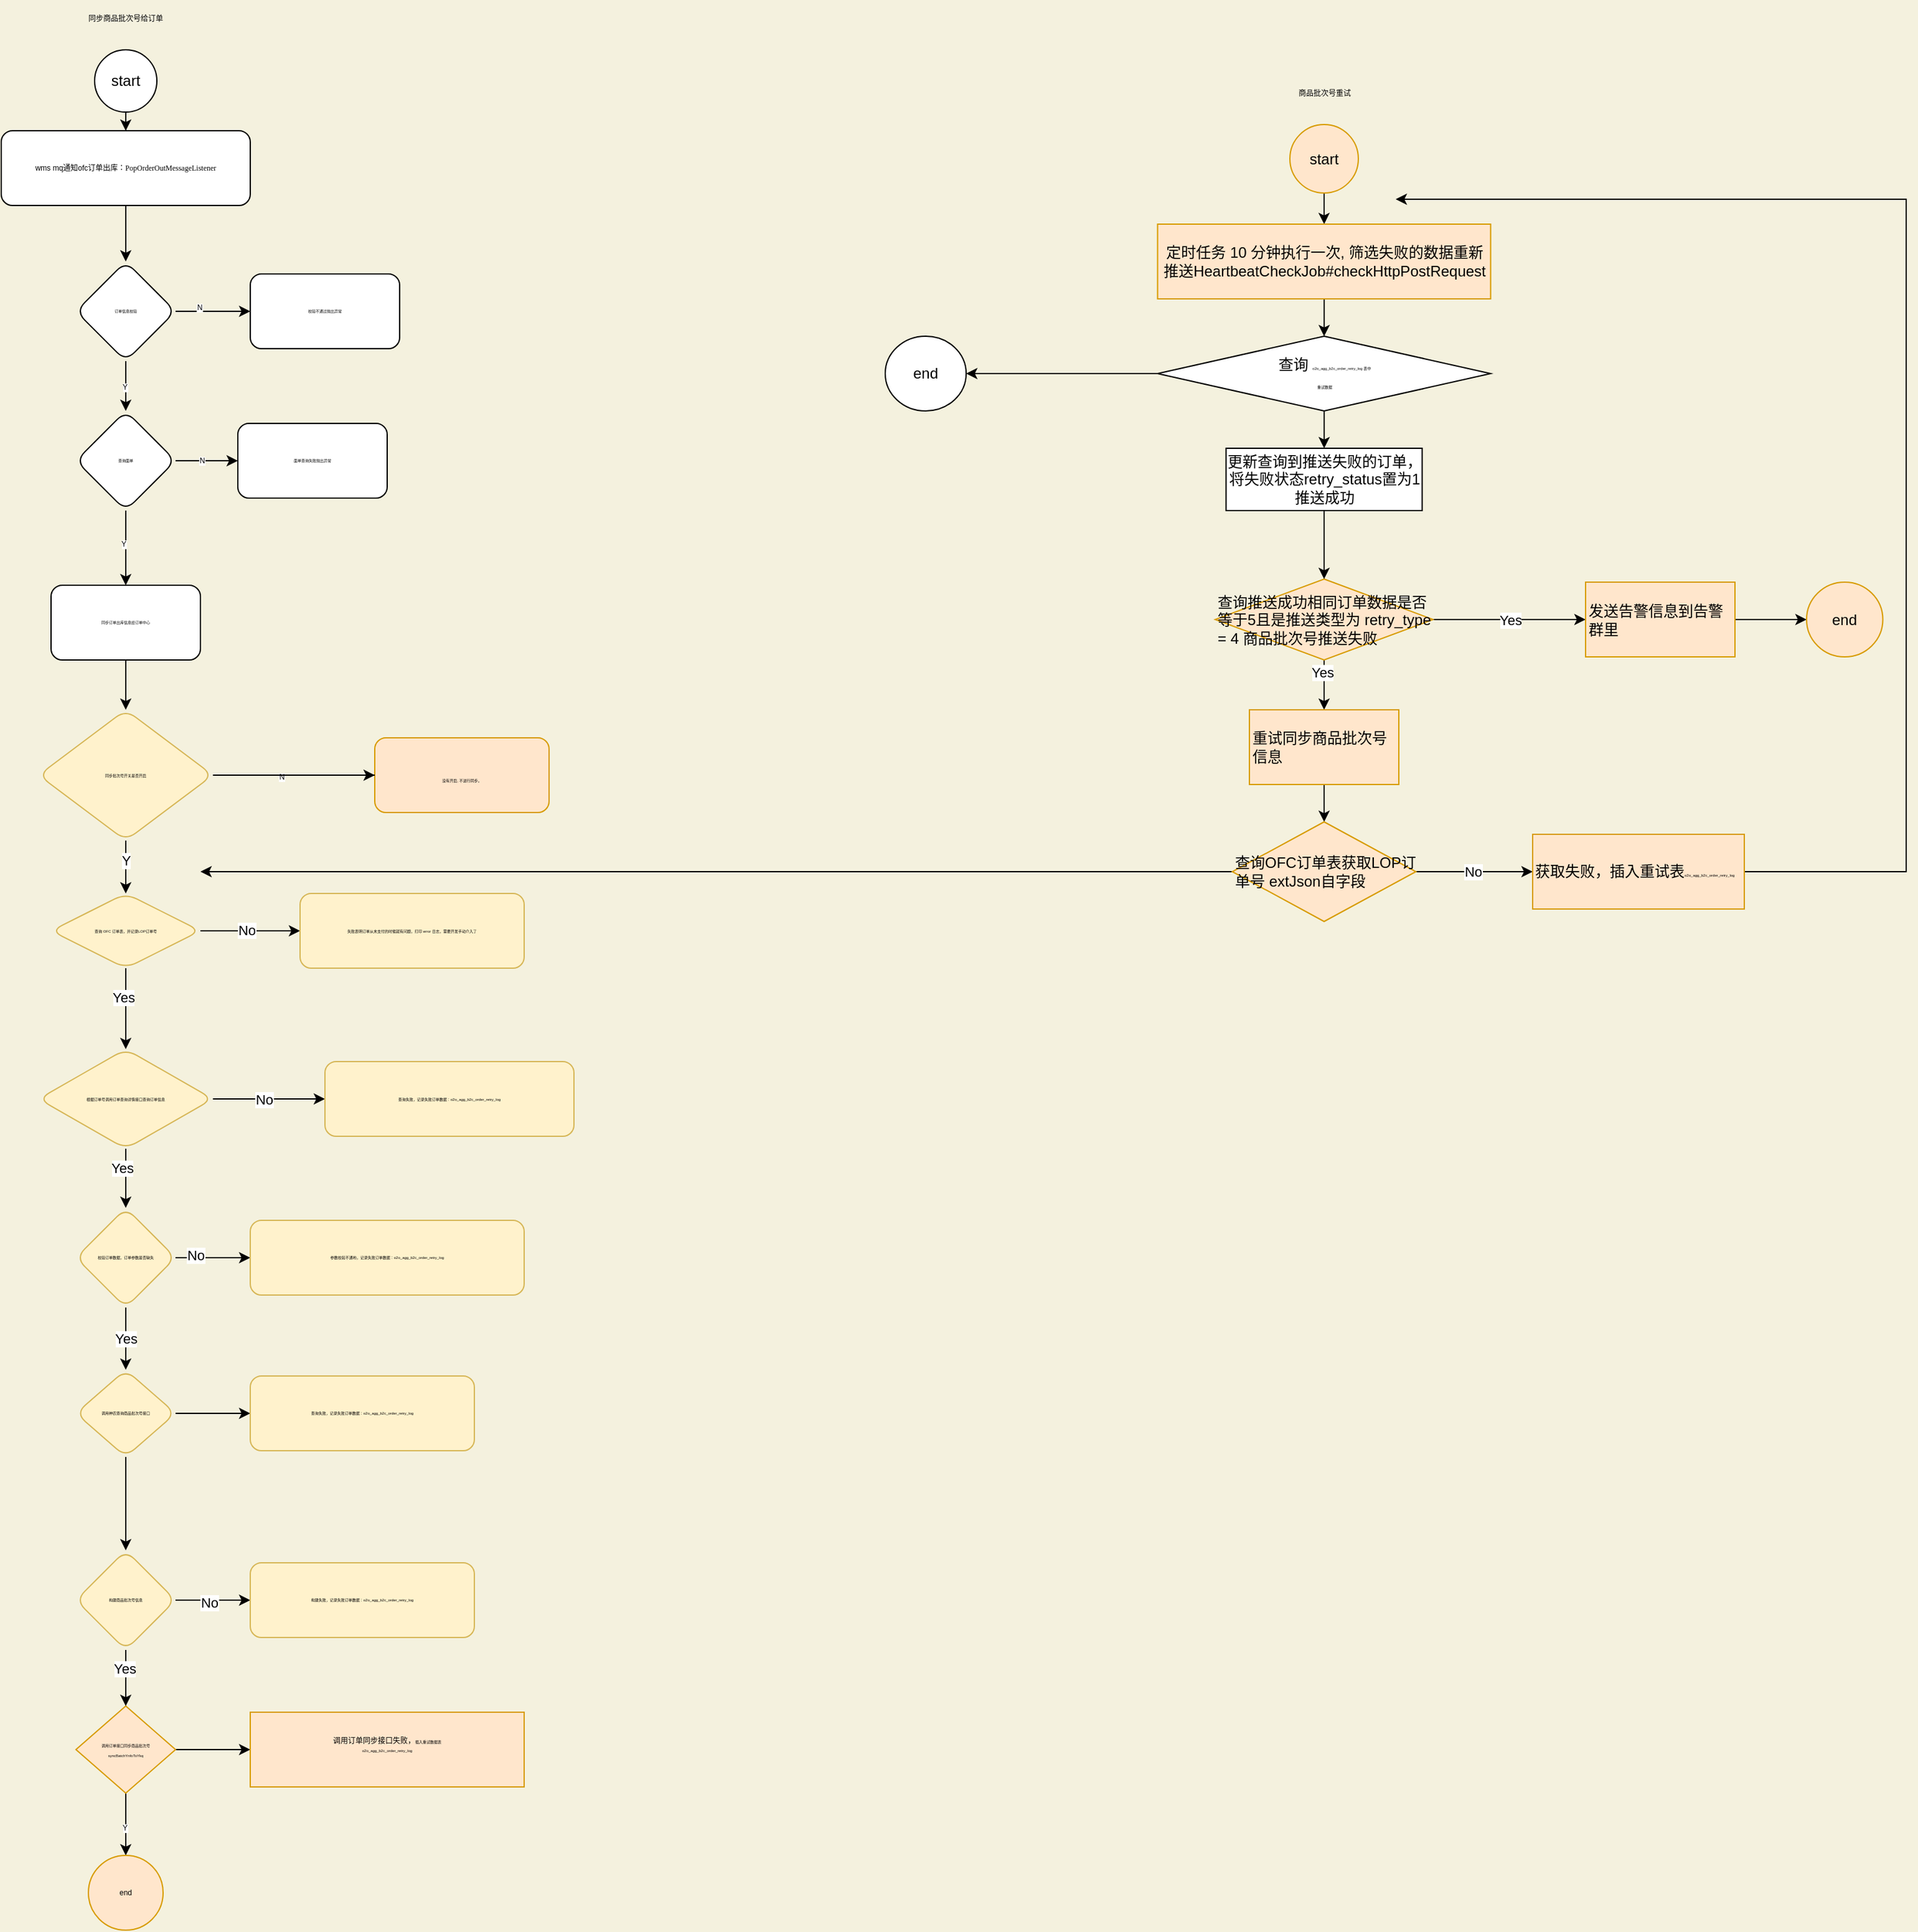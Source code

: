 <mxfile version="20.0.4" type="github">
  <diagram id="hPPo5z7l4vStJg0VCWu4" name="Page-1">
    <mxGraphModel dx="1527" dy="981" grid="1" gridSize="10" guides="1" tooltips="1" connect="1" arrows="1" fold="1" page="1" pageScale="1" pageWidth="827" pageHeight="1169" background="#F4F1DE" math="0" shadow="0">
      <root>
        <mxCell id="0" />
        <mxCell id="1" parent="0" />
        <mxCell id="Ca8lbo5WVvOkltmJ_hnt-3" value="" style="edgeStyle=orthogonalEdgeStyle;rounded=0;orthogonalLoop=1;jettySize=auto;html=1;" parent="1" source="Ca8lbo5WVvOkltmJ_hnt-1" target="Ca8lbo5WVvOkltmJ_hnt-2" edge="1">
          <mxGeometry relative="1" as="geometry" />
        </mxCell>
        <mxCell id="Ca8lbo5WVvOkltmJ_hnt-1" value="start" style="ellipse;whiteSpace=wrap;html=1;aspect=fixed;" parent="1" vertex="1">
          <mxGeometry x="185" y="80" width="50" height="50" as="geometry" />
        </mxCell>
        <mxCell id="Ca8lbo5WVvOkltmJ_hnt-8" value="" style="edgeStyle=orthogonalEdgeStyle;rounded=0;orthogonalLoop=1;jettySize=auto;html=1;fontSize=6;" parent="1" source="Ca8lbo5WVvOkltmJ_hnt-2" target="Ca8lbo5WVvOkltmJ_hnt-7" edge="1">
          <mxGeometry relative="1" as="geometry" />
        </mxCell>
        <mxCell id="Ca8lbo5WVvOkltmJ_hnt-2" value="&lt;font style=&quot;font-size: 6px&quot;&gt;wms mq通知ofc订单出库：&lt;span style=&quot;background-color: rgb(255 , 255 , 255) ; font-family: &amp;#34;menlo&amp;#34; ; font-size: 6px&quot;&gt;PopOrderOutMessageListener&lt;/span&gt;&lt;/font&gt;" style="rounded=1;whiteSpace=wrap;html=1;fontSize=3;" parent="1" vertex="1">
          <mxGeometry x="110" y="145" width="200" height="60" as="geometry" />
        </mxCell>
        <mxCell id="Ca8lbo5WVvOkltmJ_hnt-10" value="" style="edgeStyle=orthogonalEdgeStyle;rounded=0;orthogonalLoop=1;jettySize=auto;html=1;fontSize=6;" parent="1" source="Ca8lbo5WVvOkltmJ_hnt-7" target="Ca8lbo5WVvOkltmJ_hnt-9" edge="1">
          <mxGeometry relative="1" as="geometry" />
        </mxCell>
        <mxCell id="Ca8lbo5WVvOkltmJ_hnt-11" value="N" style="edgeLabel;html=1;align=center;verticalAlign=middle;resizable=0;points=[];fontSize=6;" parent="Ca8lbo5WVvOkltmJ_hnt-10" vertex="1" connectable="0">
          <mxGeometry x="-0.384" y="3" relative="1" as="geometry">
            <mxPoint as="offset" />
          </mxGeometry>
        </mxCell>
        <mxCell id="Ca8lbo5WVvOkltmJ_hnt-20" value="" style="edgeStyle=orthogonalEdgeStyle;rounded=0;orthogonalLoop=1;jettySize=auto;html=1;fontSize=6;" parent="1" source="Ca8lbo5WVvOkltmJ_hnt-7" target="Ca8lbo5WVvOkltmJ_hnt-19" edge="1">
          <mxGeometry relative="1" as="geometry" />
        </mxCell>
        <mxCell id="Ca8lbo5WVvOkltmJ_hnt-51" value="Y" style="edgeLabel;html=1;align=center;verticalAlign=middle;resizable=0;points=[];fontSize=6;" parent="Ca8lbo5WVvOkltmJ_hnt-20" vertex="1" connectable="0">
          <mxGeometry x="0.017" y="-1" relative="1" as="geometry">
            <mxPoint as="offset" />
          </mxGeometry>
        </mxCell>
        <mxCell id="Ca8lbo5WVvOkltmJ_hnt-7" value="订单信息校验" style="rhombus;whiteSpace=wrap;html=1;fontSize=3;rounded=1;" parent="1" vertex="1">
          <mxGeometry x="170" y="250" width="80" height="80" as="geometry" />
        </mxCell>
        <mxCell id="Ca8lbo5WVvOkltmJ_hnt-9" value="校验不通过抛出异常" style="whiteSpace=wrap;html=1;fontSize=3;rounded=1;" parent="1" vertex="1">
          <mxGeometry x="310" y="260" width="120" height="60" as="geometry" />
        </mxCell>
        <mxCell id="Ca8lbo5WVvOkltmJ_hnt-22" value="" style="edgeStyle=orthogonalEdgeStyle;rounded=0;orthogonalLoop=1;jettySize=auto;html=1;fontSize=6;" parent="1" source="Ca8lbo5WVvOkltmJ_hnt-19" target="Ca8lbo5WVvOkltmJ_hnt-21" edge="1">
          <mxGeometry relative="1" as="geometry" />
        </mxCell>
        <mxCell id="Ca8lbo5WVvOkltmJ_hnt-54" value="N" style="edgeLabel;html=1;align=center;verticalAlign=middle;resizable=0;points=[];fontSize=6;" parent="Ca8lbo5WVvOkltmJ_hnt-22" vertex="1" connectable="0">
          <mxGeometry x="-0.173" relative="1" as="geometry">
            <mxPoint as="offset" />
          </mxGeometry>
        </mxCell>
        <mxCell id="Ca8lbo5WVvOkltmJ_hnt-24" value="" style="edgeStyle=orthogonalEdgeStyle;rounded=0;orthogonalLoop=1;jettySize=auto;html=1;fontSize=6;" parent="1" source="Ca8lbo5WVvOkltmJ_hnt-19" target="Ca8lbo5WVvOkltmJ_hnt-23" edge="1">
          <mxGeometry relative="1" as="geometry" />
        </mxCell>
        <mxCell id="Ca8lbo5WVvOkltmJ_hnt-55" value="Y" style="edgeLabel;html=1;align=center;verticalAlign=middle;resizable=0;points=[];fontSize=6;" parent="Ca8lbo5WVvOkltmJ_hnt-24" vertex="1" connectable="0">
          <mxGeometry x="-0.12" y="-2" relative="1" as="geometry">
            <mxPoint as="offset" />
          </mxGeometry>
        </mxCell>
        <mxCell id="Ca8lbo5WVvOkltmJ_hnt-19" value="查询面单" style="rhombus;whiteSpace=wrap;html=1;fontSize=3;rounded=1;" parent="1" vertex="1">
          <mxGeometry x="170" y="370" width="80" height="80" as="geometry" />
        </mxCell>
        <mxCell id="Ca8lbo5WVvOkltmJ_hnt-21" value="面单查询失败抛出异常" style="whiteSpace=wrap;html=1;fontSize=3;rounded=1;" parent="1" vertex="1">
          <mxGeometry x="300" y="380" width="120" height="60" as="geometry" />
        </mxCell>
        <mxCell id="Ca8lbo5WVvOkltmJ_hnt-28" value="" style="edgeStyle=orthogonalEdgeStyle;rounded=0;orthogonalLoop=1;jettySize=auto;html=1;fontSize=6;" parent="1" source="Ca8lbo5WVvOkltmJ_hnt-23" target="Ca8lbo5WVvOkltmJ_hnt-27" edge="1">
          <mxGeometry relative="1" as="geometry" />
        </mxCell>
        <mxCell id="Ca8lbo5WVvOkltmJ_hnt-23" value="同步订单出库信息给订单中心" style="whiteSpace=wrap;html=1;fontSize=3;rounded=1;" parent="1" vertex="1">
          <mxGeometry x="150" y="510" width="120" height="60" as="geometry" />
        </mxCell>
        <mxCell id="Ca8lbo5WVvOkltmJ_hnt-30" value="" style="edgeStyle=orthogonalEdgeStyle;rounded=0;orthogonalLoop=1;jettySize=auto;html=1;fontSize=6;" parent="1" source="Ca8lbo5WVvOkltmJ_hnt-27" target="Ca8lbo5WVvOkltmJ_hnt-29" edge="1">
          <mxGeometry relative="1" as="geometry" />
        </mxCell>
        <mxCell id="Ca8lbo5WVvOkltmJ_hnt-31" value="N" style="edgeLabel;html=1;align=center;verticalAlign=middle;resizable=0;points=[];fontSize=6;" parent="Ca8lbo5WVvOkltmJ_hnt-30" vertex="1" connectable="0">
          <mxGeometry x="-0.151" relative="1" as="geometry">
            <mxPoint y="1" as="offset" />
          </mxGeometry>
        </mxCell>
        <mxCell id="tTkEiqOZEx_asm7Vwfps-5" value="" style="edgeStyle=orthogonalEdgeStyle;rounded=0;orthogonalLoop=1;jettySize=auto;html=1;" edge="1" parent="1" source="Ca8lbo5WVvOkltmJ_hnt-27" target="tTkEiqOZEx_asm7Vwfps-4">
          <mxGeometry relative="1" as="geometry" />
        </mxCell>
        <mxCell id="tTkEiqOZEx_asm7Vwfps-7" value="Y" style="edgeLabel;html=1;align=center;verticalAlign=middle;resizable=0;points=[];" vertex="1" connectable="0" parent="tTkEiqOZEx_asm7Vwfps-5">
          <mxGeometry x="-0.247" relative="1" as="geometry">
            <mxPoint as="offset" />
          </mxGeometry>
        </mxCell>
        <mxCell id="Ca8lbo5WVvOkltmJ_hnt-27" value="同步批次号开关是否开启" style="rhombus;whiteSpace=wrap;html=1;fontSize=3;rounded=1;fillColor=#fff2cc;strokeColor=#d6b656;" parent="1" vertex="1">
          <mxGeometry x="140" y="610" width="140" height="105" as="geometry" />
        </mxCell>
        <mxCell id="tTkEiqOZEx_asm7Vwfps-21" value="" style="edgeStyle=orthogonalEdgeStyle;rounded=0;orthogonalLoop=1;jettySize=auto;html=1;" edge="1" parent="1" source="Ca8lbo5WVvOkltmJ_hnt-45" target="tTkEiqOZEx_asm7Vwfps-20">
          <mxGeometry relative="1" as="geometry" />
        </mxCell>
        <mxCell id="tTkEiqOZEx_asm7Vwfps-34" value="" style="edgeStyle=orthogonalEdgeStyle;rounded=0;orthogonalLoop=1;jettySize=auto;html=1;" edge="1" parent="1" source="Ca8lbo5WVvOkltmJ_hnt-45" target="tTkEiqOZEx_asm7Vwfps-33">
          <mxGeometry relative="1" as="geometry" />
        </mxCell>
        <mxCell id="Ca8lbo5WVvOkltmJ_hnt-45" value="调用神农查询商品批次号接口" style="rhombus;whiteSpace=wrap;html=1;fontSize=3;fillColor=#fff2cc;strokeColor=#d6b656;rounded=1;" parent="1" vertex="1">
          <mxGeometry x="170" y="1140" width="80" height="70" as="geometry" />
        </mxCell>
        <mxCell id="Ca8lbo5WVvOkltmJ_hnt-29" value="没有开启, 不进行同步。&lt;span style=&quot;background-color: rgb(255 , 255 , 255) ; font-family: &amp;quot;menlo&amp;quot; ; font-size: 9.8pt&quot;&gt;&lt;br&gt;&lt;/span&gt;" style="whiteSpace=wrap;html=1;fontSize=3;rounded=1;fillColor=#ffe6cc;strokeColor=#d79b00;" parent="1" vertex="1">
          <mxGeometry x="410" y="632.5" width="140" height="60" as="geometry" />
        </mxCell>
        <mxCell id="Ca8lbo5WVvOkltmJ_hnt-52" value="" style="edgeStyle=orthogonalEdgeStyle;rounded=0;orthogonalLoop=1;jettySize=auto;html=1;fontSize=6;endArrow=none;" parent="1" source="Ca8lbo5WVvOkltmJ_hnt-27" target="Ca8lbo5WVvOkltmJ_hnt-29" edge="1">
          <mxGeometry relative="1" as="geometry">
            <mxPoint x="279.968" y="662.476" as="sourcePoint" />
            <mxPoint x="1210" y="185" as="targetPoint" />
          </mxGeometry>
        </mxCell>
        <mxCell id="Ca8lbo5WVvOkltmJ_hnt-61" style="edgeStyle=orthogonalEdgeStyle;rounded=0;orthogonalLoop=1;jettySize=auto;html=1;entryX=0.5;entryY=0;entryDx=0;entryDy=0;fontSize=6;exitX=0.5;exitY=1;exitDx=0;exitDy=0;" parent="1" source="Ca8lbo5WVvOkltmJ_hnt-70" target="Ca8lbo5WVvOkltmJ_hnt-65" edge="1">
          <mxGeometry relative="1" as="geometry">
            <mxPoint x="210" y="1480" as="sourcePoint" />
          </mxGeometry>
        </mxCell>
        <mxCell id="Ca8lbo5WVvOkltmJ_hnt-62" value="Y" style="edgeLabel;html=1;align=center;verticalAlign=middle;resizable=0;points=[];fontSize=6;" parent="Ca8lbo5WVvOkltmJ_hnt-61" vertex="1" connectable="0">
          <mxGeometry x="0.102" y="-1" relative="1" as="geometry">
            <mxPoint as="offset" />
          </mxGeometry>
        </mxCell>
        <mxCell id="Ca8lbo5WVvOkltmJ_hnt-65" value="end" style="ellipse;whiteSpace=wrap;html=1;aspect=fixed;fontSize=6;fillColor=#ffe6cc;strokeColor=#d79b00;" parent="1" vertex="1">
          <mxGeometry x="180" y="1530" width="60" height="60" as="geometry" />
        </mxCell>
        <mxCell id="tTkEiqOZEx_asm7Vwfps-19" value="" style="edgeStyle=orthogonalEdgeStyle;rounded=0;orthogonalLoop=1;jettySize=auto;html=1;" edge="1" parent="1" source="Ca8lbo5WVvOkltmJ_hnt-70" target="tTkEiqOZEx_asm7Vwfps-18">
          <mxGeometry relative="1" as="geometry" />
        </mxCell>
        <mxCell id="Ca8lbo5WVvOkltmJ_hnt-70" value="&lt;span style=&quot;font-size: 3px&quot;&gt;调用订单接口同步商品批次号&lt;/span&gt;&lt;br style=&quot;font-size: 3px&quot;&gt;&lt;span style=&quot;font-size: 3px&quot;&gt;syncBatchYnfoToYkq&lt;/span&gt;" style="rhombus;whiteSpace=wrap;html=1;fontSize=6;fillColor=#ffe6cc;strokeColor=#d79b00;" parent="1" vertex="1">
          <mxGeometry x="170" y="1410" width="80" height="70" as="geometry" />
        </mxCell>
        <mxCell id="Ca8lbo5WVvOkltmJ_hnt-79" value="" style="edgeStyle=orthogonalEdgeStyle;rounded=0;orthogonalLoop=1;jettySize=auto;html=1;fontSize=6;" parent="1" source="Ca8lbo5WVvOkltmJ_hnt-74" target="Ca8lbo5WVvOkltmJ_hnt-78" edge="1">
          <mxGeometry relative="1" as="geometry" />
        </mxCell>
        <mxCell id="Ca8lbo5WVvOkltmJ_hnt-74" value="start" style="ellipse;whiteSpace=wrap;html=1;aspect=fixed;fillColor=#ffe6cc;strokeColor=#d79b00;" parent="1" vertex="1">
          <mxGeometry x="1145" y="140" width="55" height="55" as="geometry" />
        </mxCell>
        <mxCell id="Ca8lbo5WVvOkltmJ_hnt-76" value="同步商品批次号给订单" style="text;html=1;strokeColor=none;fillColor=none;align=center;verticalAlign=middle;whiteSpace=wrap;rounded=0;fontSize=6;" parent="1" vertex="1">
          <mxGeometry x="145" y="40" width="130" height="30" as="geometry" />
        </mxCell>
        <mxCell id="Ca8lbo5WVvOkltmJ_hnt-77" value="商品批次号重试" style="text;html=1;strokeColor=none;fillColor=none;align=center;verticalAlign=middle;whiteSpace=wrap;rounded=0;fontSize=6;" parent="1" vertex="1">
          <mxGeometry x="1107.5" y="100" width="130" height="30" as="geometry" />
        </mxCell>
        <mxCell id="GC9s0GSLsCd2T-HA-3s1-24" value="" style="edgeStyle=orthogonalEdgeStyle;rounded=0;orthogonalLoop=1;jettySize=auto;html=1;fontSize=6;entryX=0.5;entryY=0;entryDx=0;entryDy=0;" parent="1" source="Ca8lbo5WVvOkltmJ_hnt-78" target="tTkEiqOZEx_asm7Vwfps-40" edge="1">
          <mxGeometry relative="1" as="geometry">
            <mxPoint x="1172.5" y="320" as="targetPoint" />
          </mxGeometry>
        </mxCell>
        <mxCell id="Ca8lbo5WVvOkltmJ_hnt-78" value="定时任务 10 分钟执行一次, 筛选失败的数据重新推送HeartbeatCheckJob#checkHttpPostRequest" style="whiteSpace=wrap;html=1;fillColor=#ffe6cc;strokeColor=#d79b00;" parent="1" vertex="1">
          <mxGeometry x="1038.75" y="220" width="267.5" height="60" as="geometry" />
        </mxCell>
        <mxCell id="tTkEiqOZEx_asm7Vwfps-47" value="Yes" style="edgeStyle=orthogonalEdgeStyle;rounded=0;orthogonalLoop=1;jettySize=auto;html=1;exitX=1;exitY=0.5;exitDx=0;exitDy=0;" edge="1" parent="1" source="GC9s0GSLsCd2T-HA-3s1-36" target="GC9s0GSLsCd2T-HA-3s1-53">
          <mxGeometry relative="1" as="geometry" />
        </mxCell>
        <mxCell id="tTkEiqOZEx_asm7Vwfps-54" value="" style="edgeStyle=orthogonalEdgeStyle;rounded=0;orthogonalLoop=1;jettySize=auto;html=1;" edge="1" parent="1" source="GC9s0GSLsCd2T-HA-3s1-36" target="tTkEiqOZEx_asm7Vwfps-53">
          <mxGeometry relative="1" as="geometry" />
        </mxCell>
        <mxCell id="tTkEiqOZEx_asm7Vwfps-55" value="Yes" style="edgeLabel;html=1;align=center;verticalAlign=middle;resizable=0;points=[];" vertex="1" connectable="0" parent="tTkEiqOZEx_asm7Vwfps-54">
          <mxGeometry x="-0.521" y="-2" relative="1" as="geometry">
            <mxPoint as="offset" />
          </mxGeometry>
        </mxCell>
        <mxCell id="GC9s0GSLsCd2T-HA-3s1-36" value="查询推送成功相同订单数据是否等于5且是推送类型为 retry_type = 4 商品批次号推送失败" style="rhombus;whiteSpace=wrap;html=1;align=left;fillColor=#ffe6cc;strokeColor=#d79b00;" parent="1" vertex="1">
          <mxGeometry x="1085" y="505" width="175" height="65" as="geometry" />
        </mxCell>
        <mxCell id="tTkEiqOZEx_asm7Vwfps-45" style="edgeStyle=orthogonalEdgeStyle;rounded=0;orthogonalLoop=1;jettySize=auto;html=1;exitX=1;exitY=0.5;exitDx=0;exitDy=0;entryX=0;entryY=0.5;entryDx=0;entryDy=0;" edge="1" parent="1" source="GC9s0GSLsCd2T-HA-3s1-53" target="GC9s0GSLsCd2T-HA-3s1-57">
          <mxGeometry relative="1" as="geometry" />
        </mxCell>
        <mxCell id="GC9s0GSLsCd2T-HA-3s1-53" value="发送告警信息到告警群里" style="whiteSpace=wrap;html=1;align=left;fillColor=#ffe6cc;strokeColor=#d79b00;" parent="1" vertex="1">
          <mxGeometry x="1382.5" y="507.5" width="120" height="60" as="geometry" />
        </mxCell>
        <mxCell id="GC9s0GSLsCd2T-HA-3s1-57" value="end" style="ellipse;whiteSpace=wrap;html=1;align=center;fillColor=#ffe6cc;strokeColor=#d79b00;" parent="1" vertex="1">
          <mxGeometry x="1560" y="507.5" width="61.25" height="60" as="geometry" />
        </mxCell>
        <mxCell id="tTkEiqOZEx_asm7Vwfps-9" value="" style="edgeStyle=orthogonalEdgeStyle;rounded=0;orthogonalLoop=1;jettySize=auto;html=1;" edge="1" parent="1" source="tTkEiqOZEx_asm7Vwfps-4" target="tTkEiqOZEx_asm7Vwfps-8">
          <mxGeometry relative="1" as="geometry" />
        </mxCell>
        <mxCell id="tTkEiqOZEx_asm7Vwfps-25" value="No" style="edgeLabel;html=1;align=center;verticalAlign=middle;resizable=0;points=[];" vertex="1" connectable="0" parent="tTkEiqOZEx_asm7Vwfps-9">
          <mxGeometry x="-0.075" y="2" relative="1" as="geometry">
            <mxPoint y="1" as="offset" />
          </mxGeometry>
        </mxCell>
        <mxCell id="tTkEiqOZEx_asm7Vwfps-13" value="" style="edgeStyle=orthogonalEdgeStyle;rounded=0;orthogonalLoop=1;jettySize=auto;html=1;" edge="1" parent="1" source="tTkEiqOZEx_asm7Vwfps-4" target="tTkEiqOZEx_asm7Vwfps-12">
          <mxGeometry relative="1" as="geometry" />
        </mxCell>
        <mxCell id="tTkEiqOZEx_asm7Vwfps-26" value="Yes" style="edgeLabel;html=1;align=center;verticalAlign=middle;resizable=0;points=[];" vertex="1" connectable="0" parent="tTkEiqOZEx_asm7Vwfps-13">
          <mxGeometry x="-0.308" y="-2" relative="1" as="geometry">
            <mxPoint y="1" as="offset" />
          </mxGeometry>
        </mxCell>
        <mxCell id="tTkEiqOZEx_asm7Vwfps-4" value="查询 OFC 订单表，并记录LOP订单号" style="rhombus;whiteSpace=wrap;html=1;fontSize=3;fillColor=#fff2cc;strokeColor=#d6b656;rounded=1;" vertex="1" parent="1">
          <mxGeometry x="150" y="757.5" width="120" height="60" as="geometry" />
        </mxCell>
        <mxCell id="tTkEiqOZEx_asm7Vwfps-8" value="失败表明订单从未支付的时候就有问题，打印 error 日志，需要开发手动介入了" style="whiteSpace=wrap;html=1;fontSize=3;fillColor=#fff2cc;strokeColor=#d6b656;rounded=1;" vertex="1" parent="1">
          <mxGeometry x="350" y="757.5" width="180" height="60" as="geometry" />
        </mxCell>
        <mxCell id="tTkEiqOZEx_asm7Vwfps-17" value="" style="edgeStyle=orthogonalEdgeStyle;rounded=0;orthogonalLoop=1;jettySize=auto;html=1;" edge="1" parent="1" source="tTkEiqOZEx_asm7Vwfps-12" target="tTkEiqOZEx_asm7Vwfps-16">
          <mxGeometry relative="1" as="geometry" />
        </mxCell>
        <mxCell id="tTkEiqOZEx_asm7Vwfps-27" value="No" style="edgeLabel;html=1;align=center;verticalAlign=middle;resizable=0;points=[];" vertex="1" connectable="0" parent="tTkEiqOZEx_asm7Vwfps-17">
          <mxGeometry x="-0.089" y="1" relative="1" as="geometry">
            <mxPoint y="1" as="offset" />
          </mxGeometry>
        </mxCell>
        <mxCell id="tTkEiqOZEx_asm7Vwfps-23" value="" style="edgeStyle=orthogonalEdgeStyle;rounded=0;orthogonalLoop=1;jettySize=auto;html=1;" edge="1" parent="1" source="tTkEiqOZEx_asm7Vwfps-12" target="tTkEiqOZEx_asm7Vwfps-22">
          <mxGeometry relative="1" as="geometry" />
        </mxCell>
        <mxCell id="tTkEiqOZEx_asm7Vwfps-28" value="Yes" style="edgeLabel;html=1;align=center;verticalAlign=middle;resizable=0;points=[];" vertex="1" connectable="0" parent="tTkEiqOZEx_asm7Vwfps-23">
          <mxGeometry x="-0.39" y="-3" relative="1" as="geometry">
            <mxPoint y="1" as="offset" />
          </mxGeometry>
        </mxCell>
        <mxCell id="tTkEiqOZEx_asm7Vwfps-12" value="根据订单号调用订单查询详情接口查询订单信息" style="rhombus;whiteSpace=wrap;html=1;fontSize=3;fillColor=#fff2cc;strokeColor=#d6b656;rounded=1;" vertex="1" parent="1">
          <mxGeometry x="140" y="882.5" width="140" height="80" as="geometry" />
        </mxCell>
        <mxCell id="tTkEiqOZEx_asm7Vwfps-16" value="查询失败，记录失败订单数据：o2o_agg_b2c_order_retry_log" style="whiteSpace=wrap;html=1;fontSize=3;fillColor=#fff2cc;strokeColor=#d6b656;rounded=1;" vertex="1" parent="1">
          <mxGeometry x="370" y="892.5" width="200" height="60" as="geometry" />
        </mxCell>
        <mxCell id="tTkEiqOZEx_asm7Vwfps-18" value="&lt;span style=&quot;font-weight: 400;&quot;&gt;调用订单同步接口失败，&lt;/span&gt;&lt;span style=&quot;font-size: 3px; font-weight: 400;&quot;&gt;插入重试数据表&lt;br&gt;&lt;/span&gt;&lt;span style=&quot;font-size: 3px; font-weight: 400;&quot;&gt;o2o_agg_b2c_order_retry_log&lt;/span&gt;&lt;br style=&quot;font-size: 3px; font-weight: 400;&quot;&gt;&lt;span style=&quot;font-weight: 400; color: rgba(0, 0, 0, 0); font-family: monospace; font-size: 0px; text-align: start;&quot;&gt;%3CmxGraphModel%3E%3Croot%3E%3CmxCell%20id%3D%220%22%2F%3E%3CmxCell%20id%3D%221%22%20parent%3D%220%22%2F%3E%3CmxCell%20id%3D%222%22%20value%3D%22%E6%9F%A5%E8%AF%A2%E5%A4%B1%E8%B4%A5%EF%BC%8C%E8%AE%B0%E5%BD%95%E5%A4%B1%E8%B4%A5%E8%AE%A2%E5%8D%95%E6%95%B0%E6%8D%AE%EF%BC%9Ao2o_agg_b2c_order_retry_log%22%20style%3D%22whiteSpace%3Dwrap%3Bhtml%3D1%3BfontSize%3D3%3BfillColor%3D%23fff2cc%3BstrokeColor%3D%23d6b656%3Brounded%3D1%3B%22%20vertex%3D%221%22%20parent%3D%221%22%3E%3CmxGeometry%20x%3D%22370%22%20y%3D%22892.5%22%20width%3D%22200%22%20height%3D%2260%22%20as%3D%22geometry%22%2F%3E%3C%2FmxCell%3E%3C%2Froot%3E%3C%2FmxGraphModel&lt;/span&gt;" style="whiteSpace=wrap;html=1;fontSize=6;fillColor=#ffe6cc;strokeColor=#d79b00;fontStyle=1" vertex="1" parent="1">
          <mxGeometry x="310" y="1415" width="220" height="60" as="geometry" />
        </mxCell>
        <mxCell id="tTkEiqOZEx_asm7Vwfps-20" value="查询失败，记录失败订单数据：o2o_agg_b2c_order_retry_log" style="whiteSpace=wrap;html=1;fontSize=3;fillColor=#fff2cc;strokeColor=#d6b656;rounded=1;" vertex="1" parent="1">
          <mxGeometry x="310" y="1145" width="180" height="60" as="geometry" />
        </mxCell>
        <mxCell id="tTkEiqOZEx_asm7Vwfps-30" value="" style="edgeStyle=orthogonalEdgeStyle;rounded=0;orthogonalLoop=1;jettySize=auto;html=1;" edge="1" parent="1" source="tTkEiqOZEx_asm7Vwfps-22" target="tTkEiqOZEx_asm7Vwfps-29">
          <mxGeometry relative="1" as="geometry" />
        </mxCell>
        <mxCell id="tTkEiqOZEx_asm7Vwfps-31" value="No" style="edgeLabel;html=1;align=center;verticalAlign=middle;resizable=0;points=[];" vertex="1" connectable="0" parent="tTkEiqOZEx_asm7Vwfps-30">
          <mxGeometry x="-0.467" y="2" relative="1" as="geometry">
            <mxPoint as="offset" />
          </mxGeometry>
        </mxCell>
        <mxCell id="tTkEiqOZEx_asm7Vwfps-32" value="Yes" style="edgeStyle=orthogonalEdgeStyle;rounded=0;orthogonalLoop=1;jettySize=auto;html=1;exitX=0.5;exitY=1;exitDx=0;exitDy=0;" edge="1" parent="1" source="tTkEiqOZEx_asm7Vwfps-22" target="Ca8lbo5WVvOkltmJ_hnt-45">
          <mxGeometry relative="1" as="geometry" />
        </mxCell>
        <mxCell id="tTkEiqOZEx_asm7Vwfps-22" value="校验订单数据，订单参数是否缺失" style="rhombus;whiteSpace=wrap;html=1;fontSize=3;fillColor=#fff2cc;strokeColor=#d6b656;rounded=1;" vertex="1" parent="1">
          <mxGeometry x="170" y="1010" width="80" height="80" as="geometry" />
        </mxCell>
        <mxCell id="tTkEiqOZEx_asm7Vwfps-29" value="参数校验不通哟，记录失败订单数据：o2o_agg_b2c_order_retry_log" style="whiteSpace=wrap;html=1;fontSize=3;fillColor=#fff2cc;strokeColor=#d6b656;rounded=1;" vertex="1" parent="1">
          <mxGeometry x="310" y="1020" width="220" height="60" as="geometry" />
        </mxCell>
        <mxCell id="tTkEiqOZEx_asm7Vwfps-36" value="" style="edgeStyle=orthogonalEdgeStyle;rounded=0;orthogonalLoop=1;jettySize=auto;html=1;" edge="1" parent="1" source="tTkEiqOZEx_asm7Vwfps-33" target="tTkEiqOZEx_asm7Vwfps-35">
          <mxGeometry relative="1" as="geometry" />
        </mxCell>
        <mxCell id="tTkEiqOZEx_asm7Vwfps-38" value="No" style="edgeLabel;html=1;align=center;verticalAlign=middle;resizable=0;points=[];" vertex="1" connectable="0" parent="tTkEiqOZEx_asm7Vwfps-36">
          <mxGeometry x="-0.1" y="-2" relative="1" as="geometry">
            <mxPoint as="offset" />
          </mxGeometry>
        </mxCell>
        <mxCell id="tTkEiqOZEx_asm7Vwfps-37" style="edgeStyle=orthogonalEdgeStyle;rounded=0;orthogonalLoop=1;jettySize=auto;html=1;exitX=0.5;exitY=1;exitDx=0;exitDy=0;entryX=0.5;entryY=0;entryDx=0;entryDy=0;" edge="1" parent="1" source="tTkEiqOZEx_asm7Vwfps-33" target="Ca8lbo5WVvOkltmJ_hnt-70">
          <mxGeometry relative="1" as="geometry" />
        </mxCell>
        <mxCell id="tTkEiqOZEx_asm7Vwfps-39" value="Yes" style="edgeLabel;html=1;align=center;verticalAlign=middle;resizable=0;points=[];" vertex="1" connectable="0" parent="tTkEiqOZEx_asm7Vwfps-37">
          <mxGeometry x="-0.354" y="-1" relative="1" as="geometry">
            <mxPoint as="offset" />
          </mxGeometry>
        </mxCell>
        <mxCell id="tTkEiqOZEx_asm7Vwfps-33" value="构建商品批次号信息" style="rhombus;whiteSpace=wrap;html=1;fontSize=3;fillColor=#fff2cc;strokeColor=#d6b656;rounded=1;" vertex="1" parent="1">
          <mxGeometry x="170" y="1285" width="80" height="80" as="geometry" />
        </mxCell>
        <mxCell id="tTkEiqOZEx_asm7Vwfps-35" value="构建失败，记录失败订单数据：o2o_agg_b2c_order_retry_log" style="whiteSpace=wrap;html=1;fontSize=3;fillColor=#fff2cc;strokeColor=#d6b656;rounded=1;" vertex="1" parent="1">
          <mxGeometry x="310" y="1295" width="180" height="60" as="geometry" />
        </mxCell>
        <mxCell id="tTkEiqOZEx_asm7Vwfps-43" value="" style="edgeStyle=orthogonalEdgeStyle;rounded=0;orthogonalLoop=1;jettySize=auto;html=1;" edge="1" parent="1" source="tTkEiqOZEx_asm7Vwfps-40" target="tTkEiqOZEx_asm7Vwfps-42">
          <mxGeometry relative="1" as="geometry" />
        </mxCell>
        <mxCell id="tTkEiqOZEx_asm7Vwfps-50" value="" style="edgeStyle=orthogonalEdgeStyle;rounded=0;orthogonalLoop=1;jettySize=auto;html=1;" edge="1" parent="1" source="tTkEiqOZEx_asm7Vwfps-40" target="tTkEiqOZEx_asm7Vwfps-49">
          <mxGeometry relative="1" as="geometry" />
        </mxCell>
        <mxCell id="tTkEiqOZEx_asm7Vwfps-40" value="查询&amp;nbsp;&lt;span style=&quot;font-size: 3px;&quot;&gt;o2o_agg_b2c_order_retry_log 表中&lt;br&gt;重试数据&lt;br&gt;&lt;/span&gt;" style="rhombus;whiteSpace=wrap;html=1;" vertex="1" parent="1">
          <mxGeometry x="1038.75" y="310" width="267.5" height="60" as="geometry" />
        </mxCell>
        <mxCell id="tTkEiqOZEx_asm7Vwfps-44" style="edgeStyle=orthogonalEdgeStyle;rounded=0;orthogonalLoop=1;jettySize=auto;html=1;exitX=0.5;exitY=1;exitDx=0;exitDy=0;entryX=0.5;entryY=0;entryDx=0;entryDy=0;" edge="1" parent="1" source="tTkEiqOZEx_asm7Vwfps-42" target="GC9s0GSLsCd2T-HA-3s1-36">
          <mxGeometry relative="1" as="geometry" />
        </mxCell>
        <mxCell id="tTkEiqOZEx_asm7Vwfps-42" value="更新查询到推送失败的订单，将失败状态retry_status置为1推送成功" style="whiteSpace=wrap;html=1;" vertex="1" parent="1">
          <mxGeometry x="1093.75" y="400" width="157.5" height="50" as="geometry" />
        </mxCell>
        <mxCell id="tTkEiqOZEx_asm7Vwfps-49" value="end" style="ellipse;whiteSpace=wrap;html=1;" vertex="1" parent="1">
          <mxGeometry x="820" y="310" width="65" height="60" as="geometry" />
        </mxCell>
        <mxCell id="tTkEiqOZEx_asm7Vwfps-57" value="" style="edgeStyle=orthogonalEdgeStyle;rounded=0;orthogonalLoop=1;jettySize=auto;html=1;" edge="1" parent="1" source="tTkEiqOZEx_asm7Vwfps-53" target="tTkEiqOZEx_asm7Vwfps-56">
          <mxGeometry relative="1" as="geometry" />
        </mxCell>
        <mxCell id="tTkEiqOZEx_asm7Vwfps-53" value="重试同步商品批次号信息" style="whiteSpace=wrap;html=1;align=left;fillColor=#ffe6cc;strokeColor=#d79b00;" vertex="1" parent="1">
          <mxGeometry x="1112.5" y="610" width="120" height="60" as="geometry" />
        </mxCell>
        <mxCell id="tTkEiqOZEx_asm7Vwfps-59" value="" style="edgeStyle=orthogonalEdgeStyle;rounded=0;orthogonalLoop=1;jettySize=auto;html=1;" edge="1" parent="1" source="tTkEiqOZEx_asm7Vwfps-56" target="tTkEiqOZEx_asm7Vwfps-58">
          <mxGeometry relative="1" as="geometry" />
        </mxCell>
        <mxCell id="tTkEiqOZEx_asm7Vwfps-61" value="No" style="edgeLabel;html=1;align=center;verticalAlign=middle;resizable=0;points=[];" vertex="1" connectable="0" parent="tTkEiqOZEx_asm7Vwfps-59">
          <mxGeometry x="-0.028" relative="1" as="geometry">
            <mxPoint as="offset" />
          </mxGeometry>
        </mxCell>
        <mxCell id="tTkEiqOZEx_asm7Vwfps-66" style="edgeStyle=orthogonalEdgeStyle;rounded=0;orthogonalLoop=1;jettySize=auto;html=1;" edge="1" parent="1" source="tTkEiqOZEx_asm7Vwfps-56">
          <mxGeometry relative="1" as="geometry">
            <mxPoint x="270" y="740" as="targetPoint" />
          </mxGeometry>
        </mxCell>
        <mxCell id="tTkEiqOZEx_asm7Vwfps-56" value="查询OFC订单表获取LOP订单号 extJson自字段" style="rhombus;whiteSpace=wrap;html=1;align=left;fillColor=#ffe6cc;strokeColor=#d79b00;" vertex="1" parent="1">
          <mxGeometry x="1098.75" y="700" width="147.5" height="80" as="geometry" />
        </mxCell>
        <mxCell id="tTkEiqOZEx_asm7Vwfps-60" style="edgeStyle=orthogonalEdgeStyle;rounded=0;orthogonalLoop=1;jettySize=auto;html=1;" edge="1" parent="1" source="tTkEiqOZEx_asm7Vwfps-58">
          <mxGeometry relative="1" as="geometry">
            <mxPoint x="1230" y="200" as="targetPoint" />
            <Array as="points">
              <mxPoint x="1640" y="740" />
              <mxPoint x="1640" y="200" />
              <mxPoint x="1230" y="200" />
            </Array>
          </mxGeometry>
        </mxCell>
        <mxCell id="tTkEiqOZEx_asm7Vwfps-58" value="获取失败，插入重试表&lt;span style=&quot;font-size: 3px; text-align: center;&quot;&gt;o2o_agg_b2c_order_retry_log&lt;/span&gt;" style="whiteSpace=wrap;html=1;align=left;fillColor=#ffe6cc;strokeColor=#d79b00;" vertex="1" parent="1">
          <mxGeometry x="1340" y="710" width="170" height="60" as="geometry" />
        </mxCell>
      </root>
    </mxGraphModel>
  </diagram>
</mxfile>